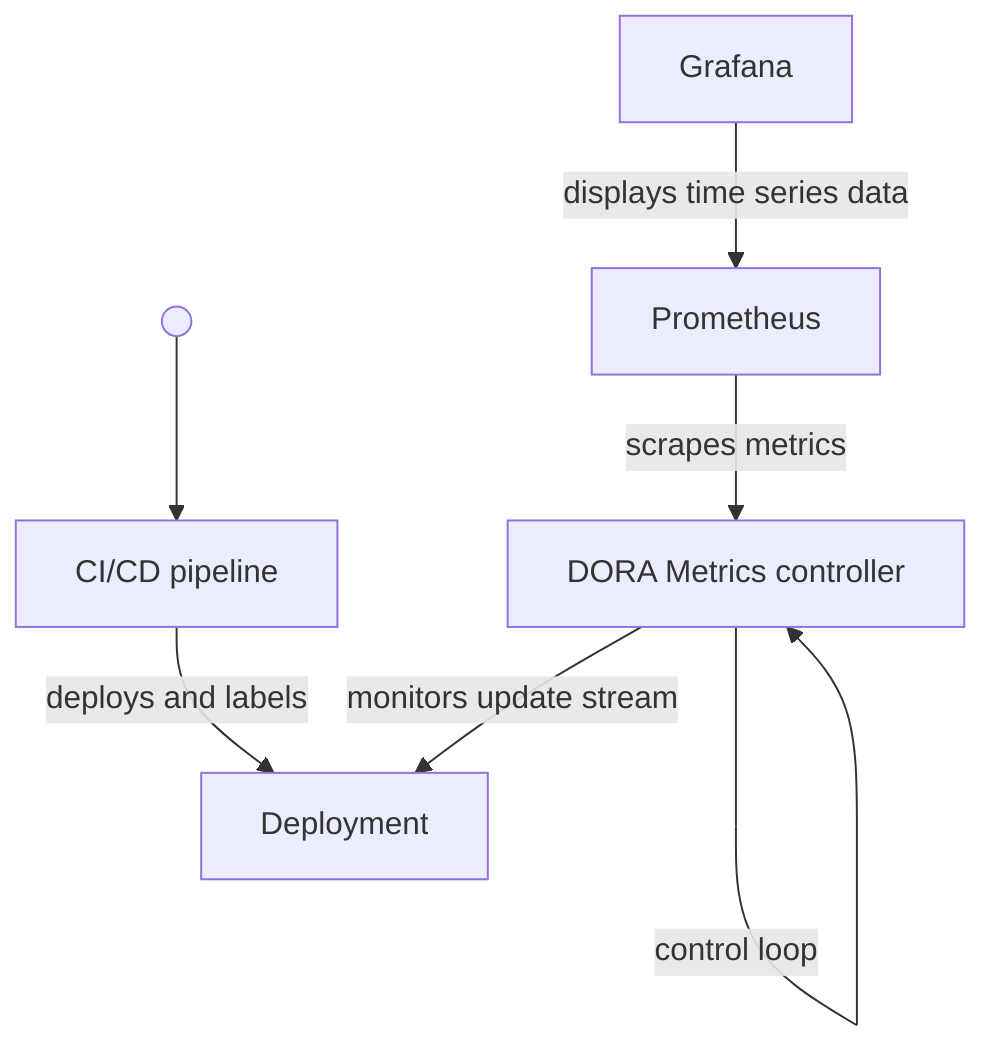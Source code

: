 graph TD
  A[CI/CD pipeline]
  %%subgraph Production cluster
  B[Deployment]
  C[DORA Metrics controller]
  D[Prometheus]
  E[Grafana]
  %%end
  Z(( ))

  Z --> A
  A --deploys and labels--> B
  C --monitors update stream-->B
  C --control loop-->C
  D --scrapes metrics-->C
  E --displays time series data-->D